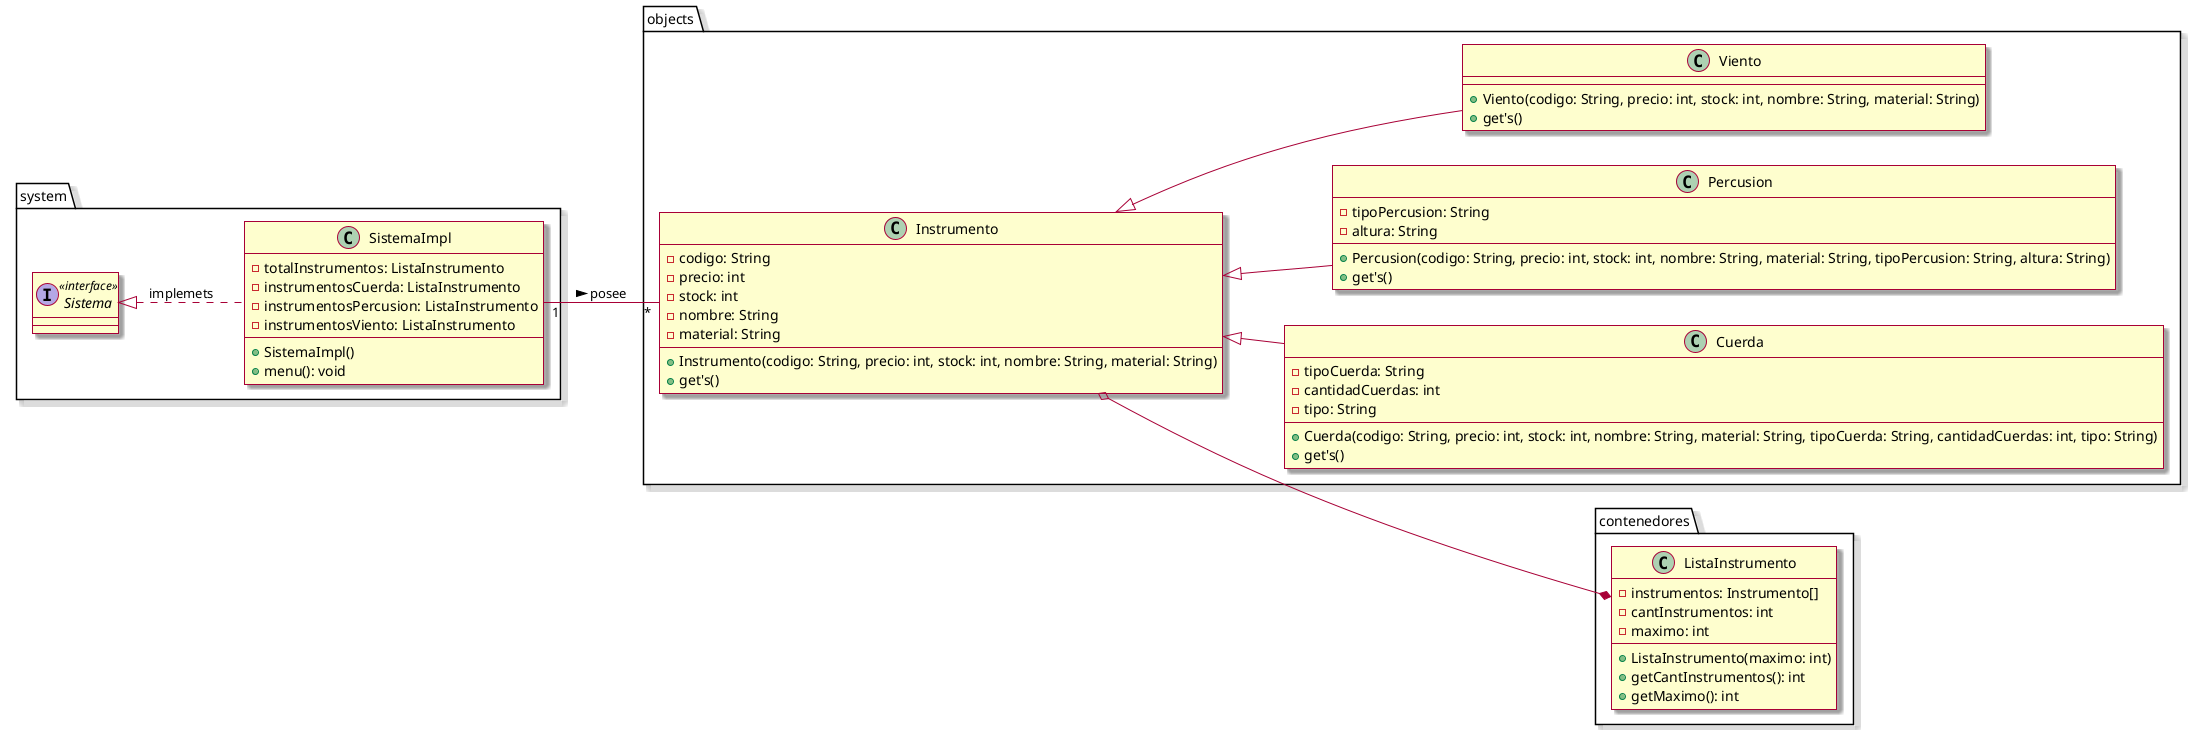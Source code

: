 @startuml
left to right direction
skin rose

package objects{
    Class Instrumento{
        -codigo: String
        -precio: int
        -stock: int
        -nombre: String
        -material: String

        +Instrumento(codigo: String, precio: int, stock: int, nombre: String, material: String)
        +get's()
    }

    Class Cuerda{
        -tipoCuerda: String
        -cantidadCuerdas: int
        -tipo: String

        +Cuerda(codigo: String, precio: int, stock: int, nombre: String, material: String, tipoCuerda: String, cantidadCuerdas: int, tipo: String)
        +get's()
    }

    Class Percusion{
        -tipoPercusion: String
        -altura: String

        +Percusion(codigo: String, precio: int, stock: int, nombre: String, material: String, tipoPercusion: String, altura: String)
        +get's()

    }

    Class Viento{
        +Viento(codigo: String, precio: int, stock: int, nombre: String, material: String)
        +get's()
    }
}

Instrumento^--Cuerda
Instrumento^--Percusion
Instrumento^--Viento

package contenedores{
    Class ListaInstrumento{
        -instrumentos: Instrumento[]
        -cantInstrumentos: int
        -maximo: int

        +ListaInstrumento(maximo: int)
        +getCantInstrumentos(): int
        +getMaximo(): int
    }
}

Instrumento o--* ListaInstrumento

package system{
    interface Sistema <<interface>>{}

    Class SistemaImpl{
        -totalInstrumentos: ListaInstrumento
        -instrumentosCuerda: ListaInstrumento
        -instrumentosPercusion: ListaInstrumento
        -instrumentosViento: ListaInstrumento

        +SistemaImpl()
        +menu(): void
    }
}

Sistema^..SistemaImpl: implemets
SistemaImpl"1"--"*"Instrumento:  posee >
@enduml